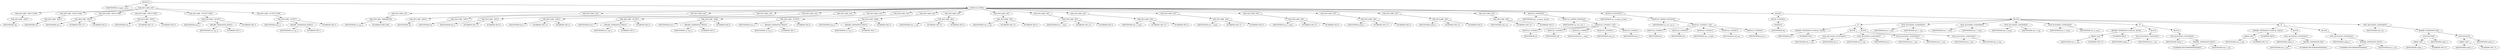 digraph G {	
ranksep=.25;
	0 [label="MODULE"];
	1 [label="IDENTIFIERS:wrapper_norm"];
	0 -> 1;
	2 [label="VAR_DECLARE_LIST"];
	0 -> 2;
	3 [label="VAR_DECLARE  INPUT PORT"];
	2 -> 3;
	4 [label="VAR_DECLARE  INPUT"];
	3 -> 4;
	5 [label="IDENTIFIERS:clk"];
	4 -> 5;
	16 [label="VAR_DECLARE  INPUT PORT"];
	2 -> 16;
	17 [label="VAR_DECLARE  INPUT"];
	16 -> 17;
	18 [label="IDENTIFIERS:nd"];
	17 -> 18;
	29 [label="VAR_DECLARE  INPUT PORT"];
	2 -> 29;
	30 [label="VAR_DECLARE  INPUT"];
	29 -> 30;
	31 [label="IDENTIFIERS:din_1"];
	30 -> 31;
	32 [label="NUMBERS DEC:15"];
	30 -> 32;
	33 [label="NUMBERS DEC:0"];
	30 -> 33;
	42 [label="VAR_DECLARE  INPUT PORT"];
	2 -> 42;
	43 [label="VAR_DECLARE  INPUT"];
	42 -> 43;
	44 [label="IDENTIFIERS:din_2"];
	43 -> 44;
	45 [label="NUMBERS DEC:15"];
	43 -> 45;
	46 [label="NUMBERS DEC:0"];
	43 -> 46;
	55 [label="VAR_DECLARE  OUTPUT PORT"];
	2 -> 55;
	56 [label="VAR_DECLARE  OUTPUT"];
	55 -> 56;
	57 [label="IDENTIFIERS:dout_1"];
	56 -> 57;
	58 [label="BINARY_OPERATION MINUS"];
	56 -> 58;
	59 [label="IDENTIFIERS:sh_reg_w"];
	58 -> 59;
	60 [label="NUMBERS DEC:1"];
	58 -> 60;
	61 [label="NUMBERS DEC:0"];
	56 -> 61;
	70 [label="VAR_DECLARE  OUTPUT PORT"];
	2 -> 70;
	71 [label="VAR_DECLARE  OUTPUT"];
	70 -> 71;
	72 [label="IDENTIFIERS:dout_2"];
	71 -> 72;
	73 [label="BINARY_OPERATION MINUS"];
	71 -> 73;
	74 [label="IDENTIFIERS:sh_reg_w"];
	73 -> 74;
	75 [label="NUMBERS DEC:1"];
	73 -> 75;
	76 [label="NUMBERS DEC:0"];
	71 -> 76;
	85 [label="MODULE_ITEMS"];
	0 -> 85;
	86 [label="VAR_DECLARE_LIST"];
	85 -> 86;
	87 [label="VAR_DECLARE  PARAMETER"];
	86 -> 87;
	88 [label="IDENTIFIERS:sh_reg_w"];
	87 -> 88;
	93 [label="NUMBERS HEX:1000"];
	87 -> 93;
	94 [label="VAR_DECLARE_LIST"];
	85 -> 94;
	95 [label="VAR_DECLARE  INPUT"];
	94 -> 95;
	96 [label="IDENTIFIERS:clk"];
	95 -> 96;
	102 [label="VAR_DECLARE_LIST"];
	85 -> 102;
	103 [label="VAR_DECLARE  INPUT"];
	102 -> 103;
	104 [label="IDENTIFIERS:nd"];
	103 -> 104;
	110 [label="VAR_DECLARE_LIST"];
	85 -> 110;
	111 [label="VAR_DECLARE  INPUT"];
	110 -> 111;
	112 [label="IDENTIFIERS:din_1"];
	111 -> 112;
	113 [label="NUMBERS DEC:15"];
	111 -> 113;
	114 [label="NUMBERS DEC:0"];
	111 -> 114;
	118 [label="VAR_DECLARE_LIST"];
	85 -> 118;
	119 [label="VAR_DECLARE  INPUT"];
	118 -> 119;
	120 [label="IDENTIFIERS:din_2"];
	119 -> 120;
	121 [label="NUMBERS DEC:15"];
	119 -> 121;
	122 [label="NUMBERS DEC:0"];
	119 -> 122;
	126 [label="VAR_DECLARE_LIST"];
	85 -> 126;
	127 [label="VAR_DECLARE  OUTPUT"];
	126 -> 127;
	128 [label="IDENTIFIERS:dout_1"];
	127 -> 128;
	129 [label="BINARY_OPERATION MINUS"];
	127 -> 129;
	130 [label="IDENTIFIERS:sh_reg_w"];
	129 -> 130;
	131 [label="NUMBERS DEC:1"];
	129 -> 131;
	132 [label="NUMBERS DEC:0"];
	127 -> 132;
	136 [label="VAR_DECLARE_LIST"];
	85 -> 136;
	137 [label="VAR_DECLARE  WIRE"];
	136 -> 137;
	138 [label="IDENTIFIERS:dout_1"];
	137 -> 138;
	139 [label="BINARY_OPERATION MINUS"];
	137 -> 139;
	140 [label="IDENTIFIERS:sh_reg_w"];
	139 -> 140;
	141 [label="NUMBERS DEC:1"];
	139 -> 141;
	142 [label="NUMBERS DEC:0"];
	137 -> 142;
	146 [label="VAR_DECLARE_LIST"];
	85 -> 146;
	147 [label="VAR_DECLARE  OUTPUT"];
	146 -> 147;
	148 [label="IDENTIFIERS:dout_2"];
	147 -> 148;
	149 [label="BINARY_OPERATION MINUS"];
	147 -> 149;
	150 [label="IDENTIFIERS:sh_reg_w"];
	149 -> 150;
	151 [label="NUMBERS DEC:1"];
	149 -> 151;
	152 [label="NUMBERS DEC:0"];
	147 -> 152;
	156 [label="VAR_DECLARE_LIST"];
	85 -> 156;
	157 [label="VAR_DECLARE  WIRE"];
	156 -> 157;
	158 [label="IDENTIFIERS:dout_2"];
	157 -> 158;
	159 [label="BINARY_OPERATION MINUS"];
	157 -> 159;
	160 [label="IDENTIFIERS:sh_reg_w"];
	159 -> 160;
	161 [label="NUMBERS DEC:1"];
	159 -> 161;
	162 [label="NUMBERS DEC:0"];
	157 -> 162;
	166 [label="VAR_DECLARE_LIST"];
	85 -> 166;
	167 [label="VAR_DECLARE  REG"];
	166 -> 167;
	168 [label="IDENTIFIERS:din_1_reg"];
	167 -> 168;
	169 [label="NUMBERS DEC:15"];
	167 -> 169;
	170 [label="NUMBERS DEC:0"];
	167 -> 170;
	174 [label="VAR_DECLARE_LIST"];
	85 -> 174;
	175 [label="VAR_DECLARE  REG"];
	174 -> 175;
	176 [label="IDENTIFIERS:din_2_reg"];
	175 -> 176;
	177 [label="NUMBERS DEC:15"];
	175 -> 177;
	178 [label="NUMBERS DEC:0"];
	175 -> 178;
	182 [label="VAR_DECLARE_LIST"];
	85 -> 182;
	183 [label="VAR_DECLARE  REG"];
	182 -> 183;
	184 [label="IDENTIFIERS:din_1_tmp1"];
	183 -> 184;
	185 [label="NUMBERS DEC:15"];
	183 -> 185;
	186 [label="NUMBERS DEC:0"];
	183 -> 186;
	190 [label="VAR_DECLARE_LIST"];
	85 -> 190;
	191 [label="VAR_DECLARE  REG"];
	190 -> 191;
	192 [label="IDENTIFIERS:din_2_tmp1"];
	191 -> 192;
	193 [label="NUMBERS DEC:15"];
	191 -> 193;
	194 [label="NUMBERS DEC:0"];
	191 -> 194;
	198 [label="VAR_DECLARE_LIST"];
	85 -> 198;
	199 [label="VAR_DECLARE  REG"];
	198 -> 199;
	200 [label="IDENTIFIERS:din_1_tmp2"];
	199 -> 200;
	201 [label="NUMBERS DEC:15"];
	199 -> 201;
	202 [label="NUMBERS DEC:0"];
	199 -> 202;
	206 [label="VAR_DECLARE_LIST"];
	85 -> 206;
	207 [label="VAR_DECLARE  REG"];
	206 -> 207;
	208 [label="IDENTIFIERS:din_2_tmp2"];
	207 -> 208;
	209 [label="NUMBERS DEC:15"];
	207 -> 209;
	210 [label="NUMBERS DEC:0"];
	207 -> 210;
	214 [label="VAR_DECLARE_LIST"];
	85 -> 214;
	215 [label="VAR_DECLARE  REG"];
	214 -> 215;
	216 [label="IDENTIFIERS:addin_1"];
	215 -> 216;
	217 [label="NUMBERS DEC:15"];
	215 -> 217;
	218 [label="NUMBERS DEC:0"];
	215 -> 218;
	222 [label="VAR_DECLARE_LIST"];
	85 -> 222;
	223 [label="VAR_DECLARE  REG"];
	222 -> 223;
	224 [label="IDENTIFIERS:addin_2"];
	223 -> 224;
	225 [label="NUMBERS DEC:15"];
	223 -> 225;
	226 [label="NUMBERS DEC:0"];
	223 -> 226;
	230 [label="VAR_DECLARE_LIST"];
	85 -> 230;
	231 [label="VAR_DECLARE  REG"];
	230 -> 231;
	232 [label="IDENTIFIERS:add_out"];
	231 -> 232;
	233 [label="NUMBERS DEC:16"];
	231 -> 233;
	234 [label="NUMBERS DEC:0"];
	231 -> 234;
	238 [label="MODULE_INSTANCE"];
	85 -> 238;
	239 [label="IDENTIFIERS:my_wrapper_divider"];
	238 -> 239;
	240 [label="MODULE_NAMED_INSTANCE"];
	238 -> 240;
	241 [label="IDENTIFIERS:my_div_inst_1"];
	240 -> 241;
	242 [label="MODULE_CONNECT_LIST"];
	240 -> 242;
	243 [label="MODULE_CONNECT"];
	242 -> 243;
	245 [label="IDENTIFIERS:nd"];
	243 -> 245;
	246 [label="MODULE_CONNECT"];
	242 -> 246;
	248 [label="IDENTIFIERS:clk"];
	246 -> 248;
	249 [label="MODULE_CONNECT"];
	242 -> 249;
	251 [label="IDENTIFIERS:din_1_tmp2"];
	249 -> 251;
	252 [label="MODULE_CONNECT"];
	242 -> 252;
	254 [label="IDENTIFIERS:add_out"];
	252 -> 254;
	255 [label="MODULE_CONNECT"];
	242 -> 255;
	257 [label="IDENTIFIERS:dout_1"];
	255 -> 257;
	259 [label="MODULE_INSTANCE"];
	85 -> 259;
	260 [label="IDENTIFIERS:my_wrapper_divider"];
	259 -> 260;
	261 [label="MODULE_NAMED_INSTANCE"];
	259 -> 261;
	262 [label="IDENTIFIERS:my_div_inst_2"];
	261 -> 262;
	263 [label="MODULE_CONNECT_LIST"];
	261 -> 263;
	264 [label="MODULE_CONNECT"];
	263 -> 264;
	266 [label="IDENTIFIERS:nd"];
	264 -> 266;
	267 [label="MODULE_CONNECT"];
	263 -> 267;
	269 [label="IDENTIFIERS:clk"];
	267 -> 269;
	270 [label="MODULE_CONNECT"];
	263 -> 270;
	272 [label="IDENTIFIERS:din_2_tmp2"];
	270 -> 272;
	273 [label="MODULE_CONNECT"];
	263 -> 273;
	275 [label="IDENTIFIERS:add_out"];
	273 -> 275;
	276 [label="MODULE_CONNECT"];
	263 -> 276;
	278 [label="IDENTIFIERS:dout_2"];
	276 -> 278;
	280 [label="ALWAYS"];
	85 -> 280;
	281 [label="DELAY_CONTROL"];
	280 -> 281;
	282 [label="POSEDGE"];
	281 -> 282;
	283 [label="IDENTIFIERS:clk"];
	282 -> 283;
	284 [label="BLOCK"];
	280 -> 284;
	285 [label="IF"];
	284 -> 285;
	286 [label="BINARY_OPERATION LOGICAL_EQUAL"];
	285 -> 286;
	287 [label="IDENTIFIERS:nd"];
	286 -> 287;
	288 [label="NUMBERS BIN:1"];
	286 -> 288;
	289 [label="BLOCK"];
	285 -> 289;
	290 [label="NON_BLOCKING_STATEMENT"];
	289 -> 290;
	291 [label="IDENTIFIERS:din_1_reg"];
	290 -> 291;
	292 [label="IDENTIFIERS:din_1"];
	290 -> 292;
	293 [label="NON_BLOCKING_STATEMENT"];
	289 -> 293;
	294 [label="IDENTIFIERS:din_2_reg"];
	293 -> 294;
	295 [label="IDENTIFIERS:din_2"];
	293 -> 295;
	296 [label="BLOCK"];
	285 -> 296;
	297 [label="NON_BLOCKING_STATEMENT"];
	296 -> 297;
	298 [label="IDENTIFIERS:din_1_reg"];
	297 -> 298;
	299 [label="IDENTIFIERS:din_1_reg"];
	297 -> 299;
	300 [label="NON_BLOCKING_STATEMENT"];
	296 -> 300;
	301 [label="IDENTIFIERS:din_2_reg"];
	300 -> 301;
	302 [label="IDENTIFIERS:din_2_reg"];
	300 -> 302;
	303 [label="NON_BLOCKING_STATEMENT"];
	284 -> 303;
	304 [label="IDENTIFIERS:din_1_tmp1"];
	303 -> 304;
	305 [label="IDENTIFIERS:din_1_reg"];
	303 -> 305;
	306 [label="NON_BLOCKING_STATEMENT"];
	284 -> 306;
	307 [label="IDENTIFIERS:din_1_tmp2"];
	306 -> 307;
	308 [label="IDENTIFIERS:din_1_tmp1"];
	306 -> 308;
	309 [label="NON_BLOCKING_STATEMENT"];
	284 -> 309;
	310 [label="IDENTIFIERS:din_2_tmp1"];
	309 -> 310;
	311 [label="IDENTIFIERS:din_2_reg"];
	309 -> 311;
	312 [label="NON_BLOCKING_STATEMENT"];
	284 -> 312;
	313 [label="IDENTIFIERS:din_2_tmp2"];
	312 -> 313;
	314 [label="IDENTIFIERS:din_2_tmp1"];
	312 -> 314;
	315 [label="IF"];
	284 -> 315;
	316 [label="BINARY_OPERATION LOGICAL_EQUAL"];
	315 -> 316;
	317 [label="ARRAY_REF"];
	316 -> 317;
	318 [label="IDENTIFIERS:din_1_reg"];
	317 -> 318;
	319 [label="NUMBERS DEC:15"];
	317 -> 319;
	320 [label="NUMBERS BIN:0"];
	316 -> 320;
	321 [label="BLOCK"];
	315 -> 321;
	322 [label="NON_BLOCKING_STATEMENT"];
	321 -> 322;
	323 [label="IDENTIFIERS:addin_1"];
	322 -> 323;
	324 [label="IDENTIFIERS:din_1_reg"];
	322 -> 324;
	325 [label="BLOCK"];
	315 -> 325;
	326 [label="NON_BLOCKING_STATEMENT"];
	325 -> 326;
	327 [label="IDENTIFIERS:addin_1"];
	326 -> 327;
	328 [label="BINARY_OPERATION MINUS"];
	326 -> 328;
	329 [label="NUMBERS BIN:0000000000000000"];
	328 -> 329;
	330 [label="IDENTIFIERS:din_1_reg"];
	328 -> 330;
	331 [label="IF"];
	284 -> 331;
	332 [label="BINARY_OPERATION LOGICAL_EQUAL"];
	331 -> 332;
	333 [label="ARRAY_REF"];
	332 -> 333;
	334 [label="IDENTIFIERS:din_2_reg"];
	333 -> 334;
	335 [label="NUMBERS DEC:15"];
	333 -> 335;
	336 [label="NUMBERS BIN:0"];
	332 -> 336;
	337 [label="BLOCK"];
	331 -> 337;
	338 [label="NON_BLOCKING_STATEMENT"];
	337 -> 338;
	339 [label="IDENTIFIERS:addin_2"];
	338 -> 339;
	340 [label="BINARY_OPERATION ADD"];
	338 -> 340;
	341 [label="IDENTIFIERS:din_2_reg"];
	340 -> 341;
	342 [label="NUMBERS BIN:0000000000000001"];
	340 -> 342;
	343 [label="BLOCK"];
	331 -> 343;
	344 [label="NON_BLOCKING_STATEMENT"];
	343 -> 344;
	345 [label="IDENTIFIERS:addin_2"];
	344 -> 345;
	346 [label="BINARY_OPERATION MINUS"];
	344 -> 346;
	347 [label="NUMBERS BIN:0000000000000001"];
	346 -> 347;
	348 [label="IDENTIFIERS:din_2_reg"];
	346 -> 348;
	349 [label="NON_BLOCKING_STATEMENT"];
	284 -> 349;
	350 [label="IDENTIFIERS:add_out"];
	349 -> 350;
	351 [label="BINARY_OPERATION ADD"];
	349 -> 351;
	352 [label="CONCATENATE"];
	351 -> 352;
	353 [label="ARRAY_REF"];
	352 -> 353;
	354 [label="IDENTIFIERS:addin_1"];
	353 -> 354;
	355 [label="NUMBERS DEC:15"];
	353 -> 355;
	356 [label="IDENTIFIERS:addin_1"];
	352 -> 356;
	357 [label="CONCATENATE"];
	351 -> 357;
	358 [label="ARRAY_REF"];
	357 -> 358;
	359 [label="IDENTIFIERS:addin_2"];
	358 -> 359;
	360 [label="NUMBERS DEC:15"];
	358 -> 360;
	361 [label="IDENTIFIERS:addin_2"];
	357 -> 361;
}
